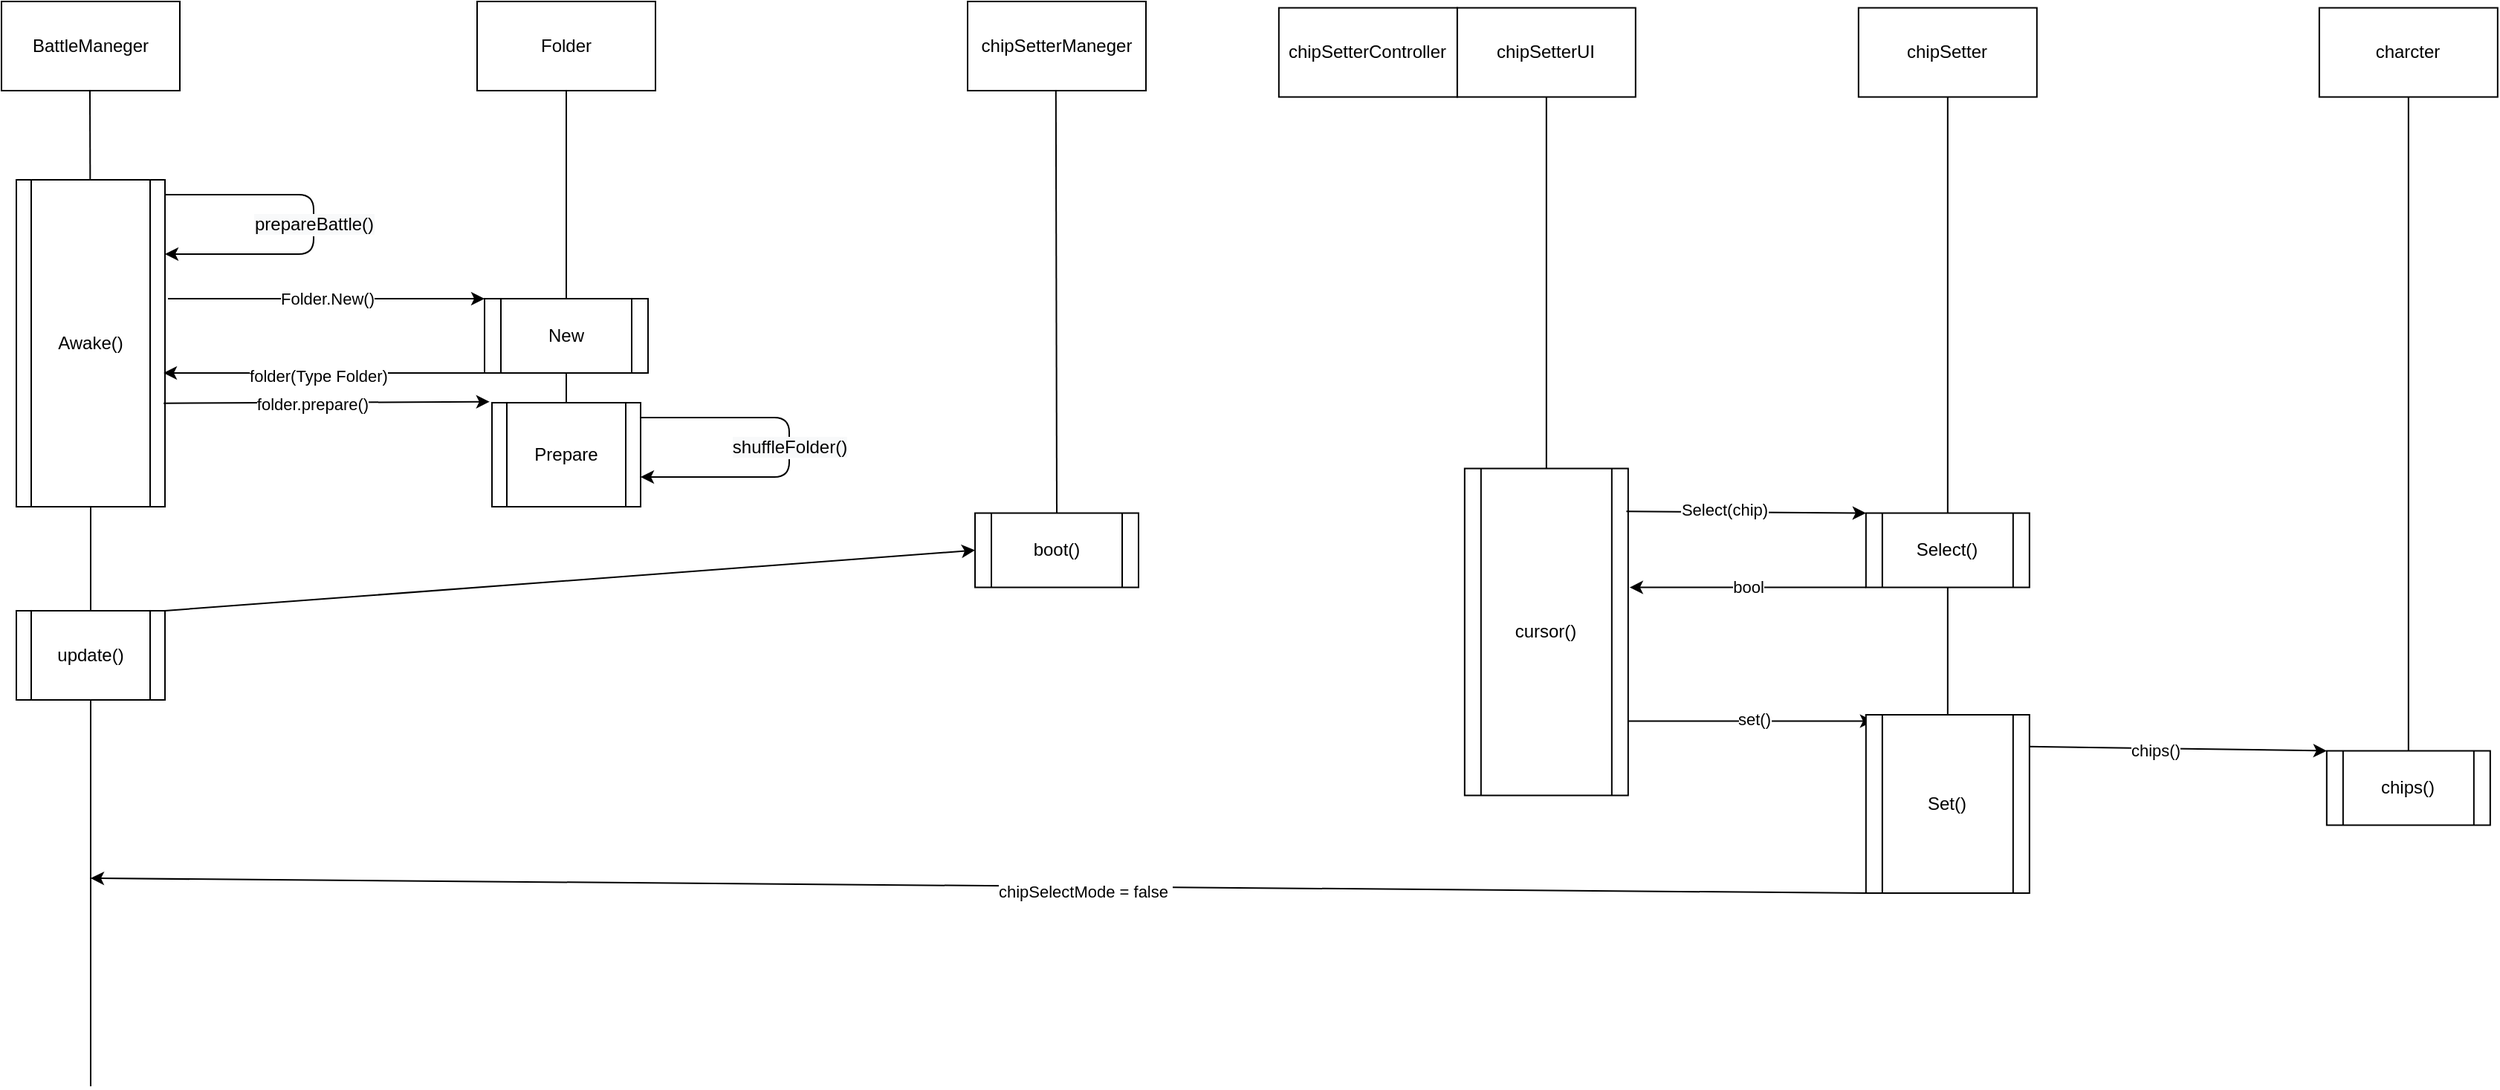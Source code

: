 <mxfile version="14.6.6" type="github" pages="2"><diagram name="Booting_sequence" id="74e2e168-ea6b-b213-b513-2b3c1d86103e"><mxGraphModel dx="1711" dy="934" grid="1" gridSize="10" guides="1" tooltips="1" connect="1" arrows="1" fold="1" page="1" pageScale="1" pageWidth="3000" pageHeight="3000" background="#ffffff" math="0" shadow="0"><root><mxCell id="0"/><mxCell id="1" parent="0"/><mxCell id="WSIIbh_U1UcGFIq4IiAy-1" value="" style="endArrow=none;html=1;" parent="1" source="WSIIbh_U1UcGFIq4IiAy-10" edge="1" target="rbWvuZRytB7DLgg1VqOU-11"><mxGeometry width="50" height="50" relative="1" as="geometry"><mxPoint x="609.5" y="750" as="sourcePoint"/><mxPoint x="609.5" y="80" as="targetPoint"/></mxGeometry></mxCell><mxCell id="rbWvuZRytB7DLgg1VqOU-12" style="rounded=0;orthogonalLoop=1;jettySize=auto;html=1;entryX=0.5;entryY=0;entryDx=0;entryDy=0;strokeColor=none;" edge="1" parent="1" source="WSIIbh_U1UcGFIq4IiAy-2" target="rbWvuZRytB7DLgg1VqOU-11"><mxGeometry relative="1" as="geometry"/></mxCell><mxCell id="WSIIbh_U1UcGFIq4IiAy-2" value="Folder" style="rounded=0;whiteSpace=wrap;html=1;" parent="1" vertex="1"><mxGeometry x="550" y="20" width="120" height="60" as="geometry"/></mxCell><mxCell id="WSIIbh_U1UcGFIq4IiAy-10" value="Prepare" style="shape=process;whiteSpace=wrap;html=1;backgroundOutline=1;" parent="1" vertex="1"><mxGeometry x="560" y="290" width="100" height="70" as="geometry"/></mxCell><mxCell id="WSIIbh_U1UcGFIq4IiAy-53" value="" style="endArrow=none;html=1;startArrow=none;" parent="1" edge="1" source="rbWvuZRytB7DLgg1VqOU-3"><mxGeometry width="50" height="50" relative="1" as="geometry"><mxPoint x="290" y="750" as="sourcePoint"/><mxPoint x="289.5" y="80" as="targetPoint"/></mxGeometry></mxCell><mxCell id="WSIIbh_U1UcGFIq4IiAy-54" value="BattleManeger" style="rounded=0;whiteSpace=wrap;html=1;" parent="1" vertex="1"><mxGeometry x="230" y="20" width="120" height="60" as="geometry"/></mxCell><mxCell id="rbWvuZRytB7DLgg1VqOU-3" value="Awake()" style="shape=process;whiteSpace=wrap;html=1;backgroundOutline=1;" vertex="1" parent="1"><mxGeometry x="240" y="140" width="100" height="220" as="geometry"/></mxCell><mxCell id="rbWvuZRytB7DLgg1VqOU-4" value="" style="endArrow=none;html=1;" edge="1" parent="1" target="rbWvuZRytB7DLgg1VqOU-3"><mxGeometry width="50" height="50" relative="1" as="geometry"><mxPoint x="290" y="750" as="sourcePoint"/><mxPoint x="289.5" y="80" as="targetPoint"/></mxGeometry></mxCell><mxCell id="rbWvuZRytB7DLgg1VqOU-5" value="" style="endArrow=classic;html=1;" edge="1" parent="1"><mxGeometry relative="1" as="geometry"><mxPoint x="340" y="150.0" as="sourcePoint"/><mxPoint x="340" y="190.0" as="targetPoint"/><Array as="points"><mxPoint x="440" y="150"/><mxPoint x="440" y="190"/></Array></mxGeometry></mxCell><mxCell id="rbWvuZRytB7DLgg1VqOU-6" value="&lt;span style=&quot;font-size: 12px ; background-color: rgb(248 , 249 , 250)&quot;&gt;prepareBattle()&lt;/span&gt;" style="edgeLabel;resizable=0;html=1;align=center;verticalAlign=middle;" connectable="0" vertex="1" parent="rbWvuZRytB7DLgg1VqOU-5"><mxGeometry relative="1" as="geometry"/></mxCell><mxCell id="rbWvuZRytB7DLgg1VqOU-7" value="" style="endArrow=classic;html=1;exitX=0.991;exitY=0.528;exitDx=0;exitDy=0;exitPerimeter=0;entryX=-0.016;entryY=0.216;entryDx=0;entryDy=0;entryPerimeter=0;" edge="1" parent="1"><mxGeometry width="50" height="50" relative="1" as="geometry"><mxPoint x="339.1" y="290.32" as="sourcePoint"/><mxPoint x="558.4" y="289.36" as="targetPoint"/></mxGeometry></mxCell><mxCell id="rbWvuZRytB7DLgg1VqOU-8" value="folder.prepare()" style="edgeLabel;html=1;align=center;verticalAlign=middle;resizable=0;points=[];" vertex="1" connectable="0" parent="rbWvuZRytB7DLgg1VqOU-7"><mxGeometry x="-0.088" y="-1" relative="1" as="geometry"><mxPoint as="offset"/></mxGeometry></mxCell><mxCell id="rbWvuZRytB7DLgg1VqOU-9" value="" style="endArrow=classic;html=1;" edge="1" parent="1"><mxGeometry relative="1" as="geometry"><mxPoint x="660" y="300.0" as="sourcePoint"/><mxPoint x="660" y="340" as="targetPoint"/><Array as="points"><mxPoint x="760" y="300"/><mxPoint x="760" y="340"/></Array></mxGeometry></mxCell><mxCell id="rbWvuZRytB7DLgg1VqOU-10" value="&lt;span style=&quot;font-size: 12px ; background-color: rgb(248 , 249 , 250)&quot;&gt;shuffleFolder()&lt;/span&gt;" style="edgeLabel;resizable=0;html=1;align=center;verticalAlign=middle;" connectable="0" vertex="1" parent="rbWvuZRytB7DLgg1VqOU-9"><mxGeometry relative="1" as="geometry"><mxPoint as="offset"/></mxGeometry></mxCell><mxCell id="rbWvuZRytB7DLgg1VqOU-11" value="New" style="shape=process;whiteSpace=wrap;html=1;backgroundOutline=1;" vertex="1" parent="1"><mxGeometry x="555" y="220" width="110" height="50" as="geometry"/></mxCell><mxCell id="rbWvuZRytB7DLgg1VqOU-14" value="" style="endArrow=none;html=1;entryX=0.5;entryY=1;entryDx=0;entryDy=0;exitX=0.5;exitY=0;exitDx=0;exitDy=0;" edge="1" parent="1" source="rbWvuZRytB7DLgg1VqOU-11" target="WSIIbh_U1UcGFIq4IiAy-2"><mxGeometry width="50" height="50" relative="1" as="geometry"><mxPoint x="690" y="270" as="sourcePoint"/><mxPoint x="740" y="220" as="targetPoint"/></mxGeometry></mxCell><mxCell id="rbWvuZRytB7DLgg1VqOU-15" value="Folder.New()" style="endArrow=classic;html=1;entryX=0;entryY=0;entryDx=0;entryDy=0;" edge="1" parent="1" target="rbWvuZRytB7DLgg1VqOU-11"><mxGeometry width="50" height="50" relative="1" as="geometry"><mxPoint x="342" y="220" as="sourcePoint"/><mxPoint x="550" y="220" as="targetPoint"/></mxGeometry></mxCell><mxCell id="rbWvuZRytB7DLgg1VqOU-16" value="" style="endArrow=classic;html=1;exitX=0;exitY=1;exitDx=0;exitDy=0;" edge="1" parent="1" source="rbWvuZRytB7DLgg1VqOU-11"><mxGeometry width="50" height="50" relative="1" as="geometry"><mxPoint x="690" y="330" as="sourcePoint"/><mxPoint x="339" y="270" as="targetPoint"/></mxGeometry></mxCell><mxCell id="rbWvuZRytB7DLgg1VqOU-17" value="folder(Type Folder)" style="edgeLabel;html=1;align=center;verticalAlign=middle;resizable=0;points=[];" vertex="1" connectable="0" parent="rbWvuZRytB7DLgg1VqOU-16"><mxGeometry x="0.038" y="2" relative="1" as="geometry"><mxPoint as="offset"/></mxGeometry></mxCell><mxCell id="rbWvuZRytB7DLgg1VqOU-19" value="chipSetter" style="rounded=0;whiteSpace=wrap;html=1;" vertex="1" parent="1"><mxGeometry x="1479.42" y="24.27" width="120" height="60" as="geometry"/></mxCell><mxCell id="rbWvuZRytB7DLgg1VqOU-21" value="chipSetterUI" style="rounded=0;whiteSpace=wrap;html=1;" vertex="1" parent="1"><mxGeometry x="1209.42" y="24.27" width="120" height="60" as="geometry"/></mxCell><mxCell id="rbWvuZRytB7DLgg1VqOU-23" value="charcter" style="rounded=0;whiteSpace=wrap;html=1;" vertex="1" parent="1"><mxGeometry x="1789.42" y="24.27" width="120" height="60" as="geometry"/></mxCell><mxCell id="rbWvuZRytB7DLgg1VqOU-24" value="" style="endArrow=none;html=1;entryX=0.5;entryY=1;entryDx=0;entryDy=0;startArrow=none;" edge="1" parent="1" source="rbWvuZRytB7DLgg1VqOU-30" target="rbWvuZRytB7DLgg1VqOU-21"><mxGeometry width="50" height="50" relative="1" as="geometry"><mxPoint x="1269.42" y="1246.27" as="sourcePoint"/><mxPoint x="1259.42" y="314.27" as="targetPoint"/></mxGeometry></mxCell><mxCell id="rbWvuZRytB7DLgg1VqOU-25" value="" style="endArrow=none;html=1;entryX=0.5;entryY=1;entryDx=0;entryDy=0;startArrow=none;" edge="1" parent="1" source="rbWvuZRytB7DLgg1VqOU-26" target="rbWvuZRytB7DLgg1VqOU-19"><mxGeometry width="50" height="50" relative="1" as="geometry"><mxPoint x="1539.42" y="870.937" as="sourcePoint"/><mxPoint x="1299.42" y="304.27" as="targetPoint"/></mxGeometry></mxCell><mxCell id="rbWvuZRytB7DLgg1VqOU-26" value="Select()" style="shape=process;whiteSpace=wrap;html=1;backgroundOutline=1;" vertex="1" parent="1"><mxGeometry x="1484.42" y="364.27" width="110" height="50" as="geometry"/></mxCell><mxCell id="rbWvuZRytB7DLgg1VqOU-28" value="" style="endArrow=none;html=1;entryX=0.5;entryY=1;entryDx=0;entryDy=0;exitX=0.5;exitY=0;exitDx=0;exitDy=0;" edge="1" parent="1" source="rbWvuZRytB7DLgg1VqOU-43" target="rbWvuZRytB7DLgg1VqOU-26"><mxGeometry width="50" height="50" relative="1" as="geometry"><mxPoint x="1539.42" y="504.77" as="sourcePoint"/><mxPoint x="1394.42" y="80.77" as="targetPoint"/></mxGeometry></mxCell><mxCell id="rbWvuZRytB7DLgg1VqOU-29" value="chipSetterController" style="rounded=0;whiteSpace=wrap;html=1;" vertex="1" parent="1"><mxGeometry x="1089.42" y="24.27" width="120" height="60" as="geometry"/></mxCell><mxCell id="rbWvuZRytB7DLgg1VqOU-31" value="" style="endArrow=none;html=1;entryX=0.5;entryY=1;entryDx=0;entryDy=0;startArrow=none;" edge="1" parent="1" source="rbWvuZRytB7DLgg1VqOU-32" target="rbWvuZRytB7DLgg1VqOU-23"><mxGeometry width="50" height="50" relative="1" as="geometry"><mxPoint x="1849.42" y="1145.103" as="sourcePoint"/><mxPoint x="1879.42" y="94.27" as="targetPoint"/></mxGeometry></mxCell><mxCell id="rbWvuZRytB7DLgg1VqOU-32" value="chips()" style="shape=process;whiteSpace=wrap;html=1;backgroundOutline=1;" vertex="1" parent="1"><mxGeometry x="1794.42" y="524.27" width="110" height="50" as="geometry"/></mxCell><mxCell id="rbWvuZRytB7DLgg1VqOU-34" value="" style="endArrow=classic;html=1;entryX=0;entryY=0;entryDx=0;entryDy=0;exitX=0.989;exitY=0.178;exitDx=0;exitDy=0;exitPerimeter=0;" edge="1" parent="1" source="rbWvuZRytB7DLgg1VqOU-43" target="rbWvuZRytB7DLgg1VqOU-32"><mxGeometry width="50" height="50" relative="1" as="geometry"><mxPoint x="1649.42" y="514.27" as="sourcePoint"/><mxPoint x="1569.42" y="224.27" as="targetPoint"/></mxGeometry></mxCell><mxCell id="rbWvuZRytB7DLgg1VqOU-35" value="chips()" style="edgeLabel;html=1;align=center;verticalAlign=middle;resizable=0;points=[];" vertex="1" connectable="0" parent="rbWvuZRytB7DLgg1VqOU-34"><mxGeometry x="-0.145" y="-1" relative="1" as="geometry"><mxPoint as="offset"/></mxGeometry></mxCell><mxCell id="rbWvuZRytB7DLgg1VqOU-30" value="cursor()" style="shape=process;whiteSpace=wrap;html=1;backgroundOutline=1;" vertex="1" parent="1"><mxGeometry x="1214.42" y="334.27" width="110" height="220" as="geometry"/></mxCell><mxCell id="rbWvuZRytB7DLgg1VqOU-37" value="" style="endArrow=classic;html=1;entryX=0;entryY=0;entryDx=0;entryDy=0;exitX=0.989;exitY=0.131;exitDx=0;exitDy=0;exitPerimeter=0;" edge="1" parent="1" source="rbWvuZRytB7DLgg1VqOU-30" target="rbWvuZRytB7DLgg1VqOU-26"><mxGeometry width="50" height="50" relative="1" as="geometry"><mxPoint x="1159.42" y="384.27" as="sourcePoint"/><mxPoint x="1209.42" y="334.27" as="targetPoint"/></mxGeometry></mxCell><mxCell id="rbWvuZRytB7DLgg1VqOU-38" value="Select(chip)" style="edgeLabel;html=1;align=center;verticalAlign=middle;resizable=0;points=[];" vertex="1" connectable="0" parent="rbWvuZRytB7DLgg1VqOU-37"><mxGeometry x="-0.189" y="2" relative="1" as="geometry"><mxPoint as="offset"/></mxGeometry></mxCell><mxCell id="rbWvuZRytB7DLgg1VqOU-39" value="bool" style="endArrow=classic;html=1;exitX=0;exitY=1;exitDx=0;exitDy=0;" edge="1" parent="1" source="rbWvuZRytB7DLgg1VqOU-26"><mxGeometry width="50" height="50" relative="1" as="geometry"><mxPoint x="1369.42" y="354.27" as="sourcePoint"/><mxPoint x="1325.42" y="414.27" as="targetPoint"/><Array as="points"/></mxGeometry></mxCell><mxCell id="rbWvuZRytB7DLgg1VqOU-40" value="" style="endArrow=classic;html=1;" edge="1" parent="1"><mxGeometry width="50" height="50" relative="1" as="geometry"><mxPoint x="1324.42" y="504.27" as="sourcePoint"/><mxPoint x="1489.42" y="504.27" as="targetPoint"/></mxGeometry></mxCell><mxCell id="rbWvuZRytB7DLgg1VqOU-42" value="set()" style="edgeLabel;html=1;align=center;verticalAlign=middle;resizable=0;points=[];" vertex="1" connectable="0" parent="rbWvuZRytB7DLgg1VqOU-40"><mxGeometry x="0.026" y="2" relative="1" as="geometry"><mxPoint as="offset"/></mxGeometry></mxCell><mxCell id="rbWvuZRytB7DLgg1VqOU-43" value="Set()" style="shape=process;whiteSpace=wrap;html=1;backgroundOutline=1;" vertex="1" parent="1"><mxGeometry x="1484.42" y="500" width="110" height="120" as="geometry"/></mxCell><mxCell id="rbWvuZRytB7DLgg1VqOU-45" value="" style="endArrow=classic;html=1;exitX=0;exitY=1;exitDx=0;exitDy=0;" edge="1" parent="1" source="rbWvuZRytB7DLgg1VqOU-43"><mxGeometry width="50" height="50" relative="1" as="geometry"><mxPoint x="1010" y="610" as="sourcePoint"/><mxPoint x="290" y="610" as="targetPoint"/></mxGeometry></mxCell><mxCell id="rbWvuZRytB7DLgg1VqOU-46" value="chipSelectMode = false&amp;nbsp;" style="edgeLabel;html=1;align=center;verticalAlign=middle;resizable=0;points=[];" vertex="1" connectable="0" parent="rbWvuZRytB7DLgg1VqOU-45"><mxGeometry x="-0.12" y="3" relative="1" as="geometry"><mxPoint as="offset"/></mxGeometry></mxCell><mxCell id="rbWvuZRytB7DLgg1VqOU-47" value="update()" style="shape=process;whiteSpace=wrap;html=1;backgroundOutline=1;" vertex="1" parent="1"><mxGeometry x="240" y="430" width="100" height="60" as="geometry"/></mxCell><mxCell id="rbWvuZRytB7DLgg1VqOU-48" value="chipSetterManeger" style="rounded=0;whiteSpace=wrap;html=1;" vertex="1" parent="1"><mxGeometry x="880" y="20" width="120" height="60" as="geometry"/></mxCell><mxCell id="rbWvuZRytB7DLgg1VqOU-49" value="" style="endArrow=none;html=1;entryX=0.5;entryY=1;entryDx=0;entryDy=0;startArrow=none;exitX=0.5;exitY=0;exitDx=0;exitDy=0;" edge="1" parent="1" source="rbWvuZRytB7DLgg1VqOU-50"><mxGeometry width="50" height="50" relative="1" as="geometry"><mxPoint x="939" y="390" as="sourcePoint"/><mxPoint x="939.41" y="80.0" as="targetPoint"/></mxGeometry></mxCell><mxCell id="rbWvuZRytB7DLgg1VqOU-50" value="boot()" style="shape=process;whiteSpace=wrap;html=1;backgroundOutline=1;" vertex="1" parent="1"><mxGeometry x="885" y="364.27" width="110" height="50" as="geometry"/></mxCell><mxCell id="rbWvuZRytB7DLgg1VqOU-51" value="" style="endArrow=classic;html=1;entryX=0;entryY=0.5;entryDx=0;entryDy=0;exitX=1;exitY=0;exitDx=0;exitDy=0;" edge="1" parent="1" source="rbWvuZRytB7DLgg1VqOU-47" target="rbWvuZRytB7DLgg1VqOU-50"><mxGeometry width="50" height="50" relative="1" as="geometry"><mxPoint x="290" y="440" as="sourcePoint"/><mxPoint x="340" y="390" as="targetPoint"/></mxGeometry></mxCell></root></mxGraphModel></diagram><diagram id="kTraQkVIwLdPd5jc23FL" name="class"><mxGraphModel dx="1042" dy="600" grid="1" gridSize="10" guides="1" tooltips="1" connect="1" arrows="1" fold="1" page="1" pageScale="1" pageWidth="3300" pageHeight="4681" math="0" shadow="0"><root><mxCell id="cnUm0psw2svMA_82nfiK-0"/><mxCell id="cnUm0psw2svMA_82nfiK-1" parent="cnUm0psw2svMA_82nfiK-0"/><mxCell id="G7ZJwKCFX01p3AMuYFZW-4" value="Initializer" style="swimlane;fontStyle=1;align=center;verticalAlign=top;childLayout=stackLayout;horizontal=1;startSize=26;horizontalStack=0;resizeParent=1;resizeParentMax=0;resizeLast=0;collapsible=1;marginBottom=0;" vertex="1" parent="cnUm0psw2svMA_82nfiK-1"><mxGeometry x="90" y="120" width="160" height="86" as="geometry"><mxRectangle x="350" y="140" width="80" height="26" as="alternateBounds"/></mxGeometry></mxCell><mxCell id="G7ZJwKCFX01p3AMuYFZW-5" value="+ field: type" style="text;align=left;verticalAlign=top;spacingLeft=4;spacingRight=4;overflow=hidden;rotatable=0;points=[[0,0.5],[1,0.5]];portConstraint=eastwest;fillColor=#ffffff;" vertex="1" parent="G7ZJwKCFX01p3AMuYFZW-4"><mxGeometry y="26" width="160" height="26" as="geometry"/></mxCell><mxCell id="G7ZJwKCFX01p3AMuYFZW-6" value="" style="line;strokeWidth=1;align=left;verticalAlign=middle;spacingTop=-1;spacingLeft=3;spacingRight=3;rotatable=0;labelPosition=right;points=[];portConstraint=eastwest;" vertex="1" parent="G7ZJwKCFX01p3AMuYFZW-4"><mxGeometry y="52" width="160" height="8" as="geometry"/></mxCell><mxCell id="G7ZJwKCFX01p3AMuYFZW-7" value="+ method(type): type" style="text;align=left;verticalAlign=top;spacingLeft=4;spacingRight=4;overflow=hidden;rotatable=0;points=[[0,0.5],[1,0.5]];portConstraint=eastwest;fillColor=#ffffff;" vertex="1" parent="G7ZJwKCFX01p3AMuYFZW-4"><mxGeometry y="60" width="160" height="26" as="geometry"/></mxCell><mxCell id="G7ZJwKCFX01p3AMuYFZW-8" value="config" style="swimlane;fontStyle=1;align=center;verticalAlign=top;childLayout=stackLayout;horizontal=1;startSize=26;horizontalStack=0;resizeParent=1;resizeParentMax=0;resizeLast=0;collapsible=1;marginBottom=0;" vertex="1" parent="cnUm0psw2svMA_82nfiK-1"><mxGeometry x="320" y="120" width="160" height="86" as="geometry"><mxRectangle x="350" y="140" width="80" height="26" as="alternateBounds"/></mxGeometry></mxCell><mxCell id="G7ZJwKCFX01p3AMuYFZW-9" value="+ field: type" style="text;align=left;verticalAlign=top;spacingLeft=4;spacingRight=4;overflow=hidden;rotatable=0;points=[[0,0.5],[1,0.5]];portConstraint=eastwest;fillColor=#ffffff;" vertex="1" parent="G7ZJwKCFX01p3AMuYFZW-8"><mxGeometry y="26" width="160" height="26" as="geometry"/></mxCell><mxCell id="G7ZJwKCFX01p3AMuYFZW-10" value="" style="line;strokeWidth=1;align=left;verticalAlign=middle;spacingTop=-1;spacingLeft=3;spacingRight=3;rotatable=0;labelPosition=right;points=[];portConstraint=eastwest;" vertex="1" parent="G7ZJwKCFX01p3AMuYFZW-8"><mxGeometry y="52" width="160" height="8" as="geometry"/></mxCell><mxCell id="G7ZJwKCFX01p3AMuYFZW-11" value="+ method(type): type" style="text;align=left;verticalAlign=top;spacingLeft=4;spacingRight=4;overflow=hidden;rotatable=0;points=[[0,0.5],[1,0.5]];portConstraint=eastwest;fillColor=#ffffff;" vertex="1" parent="G7ZJwKCFX01p3AMuYFZW-8"><mxGeometry y="60" width="160" height="26" as="geometry"/></mxCell><mxCell id="DL2AvN1f6PavmeBHDsSF-0" value="website" style="swimlane;fontStyle=1;align=center;verticalAlign=top;childLayout=stackLayout;horizontal=1;startSize=26;horizontalStack=0;resizeParent=1;resizeParentMax=0;resizeLast=0;collapsible=1;marginBottom=0;" vertex="1" parent="cnUm0psw2svMA_82nfiK-1"><mxGeometry x="540" y="120" width="160" height="86" as="geometry"><mxRectangle x="350" y="140" width="80" height="26" as="alternateBounds"/></mxGeometry></mxCell><mxCell id="DL2AvN1f6PavmeBHDsSF-1" value="+ field: type" style="text;align=left;verticalAlign=top;spacingLeft=4;spacingRight=4;overflow=hidden;rotatable=0;points=[[0,0.5],[1,0.5]];portConstraint=eastwest;fillColor=#ffffff;" vertex="1" parent="DL2AvN1f6PavmeBHDsSF-0"><mxGeometry y="26" width="160" height="26" as="geometry"/></mxCell><mxCell id="DL2AvN1f6PavmeBHDsSF-2" value="" style="line;strokeWidth=1;align=left;verticalAlign=middle;spacingTop=-1;spacingLeft=3;spacingRight=3;rotatable=0;labelPosition=right;points=[];portConstraint=eastwest;" vertex="1" parent="DL2AvN1f6PavmeBHDsSF-0"><mxGeometry y="52" width="160" height="8" as="geometry"/></mxCell><mxCell id="DL2AvN1f6PavmeBHDsSF-3" value="+ method(type): type" style="text;align=left;verticalAlign=top;spacingLeft=4;spacingRight=4;overflow=hidden;rotatable=0;points=[[0,0.5],[1,0.5]];portConstraint=eastwest;fillColor=#ffffff;" vertex="1" parent="DL2AvN1f6PavmeBHDsSF-0"><mxGeometry y="60" width="160" height="26" as="geometry"/></mxCell><mxCell id="F2gmHoPBvbneLY_Y15PT-0" value="load" style="swimlane;fontStyle=1;align=center;verticalAlign=top;childLayout=stackLayout;horizontal=1;startSize=26;horizontalStack=0;resizeParent=1;resizeParentMax=0;resizeLast=0;collapsible=1;marginBottom=0;" vertex="1" parent="cnUm0psw2svMA_82nfiK-1"><mxGeometry x="80" y="280" width="160" height="86" as="geometry"><mxRectangle x="350" y="140" width="80" height="26" as="alternateBounds"/></mxGeometry></mxCell><mxCell id="F2gmHoPBvbneLY_Y15PT-1" value="+ field: type" style="text;align=left;verticalAlign=top;spacingLeft=4;spacingRight=4;overflow=hidden;rotatable=0;points=[[0,0.5],[1,0.5]];portConstraint=eastwest;fillColor=#ffffff;" vertex="1" parent="F2gmHoPBvbneLY_Y15PT-0"><mxGeometry y="26" width="160" height="26" as="geometry"/></mxCell><mxCell id="F2gmHoPBvbneLY_Y15PT-2" value="" style="line;strokeWidth=1;align=left;verticalAlign=middle;spacingTop=-1;spacingLeft=3;spacingRight=3;rotatable=0;labelPosition=right;points=[];portConstraint=eastwest;" vertex="1" parent="F2gmHoPBvbneLY_Y15PT-0"><mxGeometry y="52" width="160" height="8" as="geometry"/></mxCell><mxCell id="F2gmHoPBvbneLY_Y15PT-3" value="+ LoadFile(file): map[]" style="text;align=left;verticalAlign=top;spacingLeft=4;spacingRight=4;overflow=hidden;rotatable=0;points=[[0,0.5],[1,0.5]];portConstraint=eastwest;fillColor=#ffffff;" vertex="1" parent="F2gmHoPBvbneLY_Y15PT-0"><mxGeometry y="60" width="160" height="26" as="geometry"/></mxCell><mxCell id="DhzzIodFYXbHKFmlLJda-0" value="collector" style="swimlane;fontStyle=1;align=center;verticalAlign=top;childLayout=stackLayout;horizontal=1;startSize=26;horizontalStack=0;resizeParent=1;resizeParentMax=0;resizeLast=0;collapsible=1;marginBottom=0;" vertex="1" parent="cnUm0psw2svMA_82nfiK-1"><mxGeometry x="670" y="290" width="160" height="86" as="geometry"><mxRectangle x="350" y="140" width="80" height="26" as="alternateBounds"/></mxGeometry></mxCell><mxCell id="DhzzIodFYXbHKFmlLJda-1" value="+ field: type" style="text;align=left;verticalAlign=top;spacingLeft=4;spacingRight=4;overflow=hidden;rotatable=0;points=[[0,0.5],[1,0.5]];portConstraint=eastwest;fillColor=#ffffff;" vertex="1" parent="DhzzIodFYXbHKFmlLJda-0"><mxGeometry y="26" width="160" height="26" as="geometry"/></mxCell><mxCell id="DhzzIodFYXbHKFmlLJda-2" value="" style="line;strokeWidth=1;align=left;verticalAlign=middle;spacingTop=-1;spacingLeft=3;spacingRight=3;rotatable=0;labelPosition=right;points=[];portConstraint=eastwest;" vertex="1" parent="DhzzIodFYXbHKFmlLJda-0"><mxGeometry y="52" width="160" height="8" as="geometry"/></mxCell><mxCell id="DhzzIodFYXbHKFmlLJda-3" value="+ method(type): type" style="text;align=left;verticalAlign=top;spacingLeft=4;spacingRight=4;overflow=hidden;rotatable=0;points=[[0,0.5],[1,0.5]];portConstraint=eastwest;fillColor=#ffffff;" vertex="1" parent="DhzzIodFYXbHKFmlLJda-0"><mxGeometry y="60" width="160" height="26" as="geometry"/></mxCell></root></mxGraphModel></diagram></mxfile>